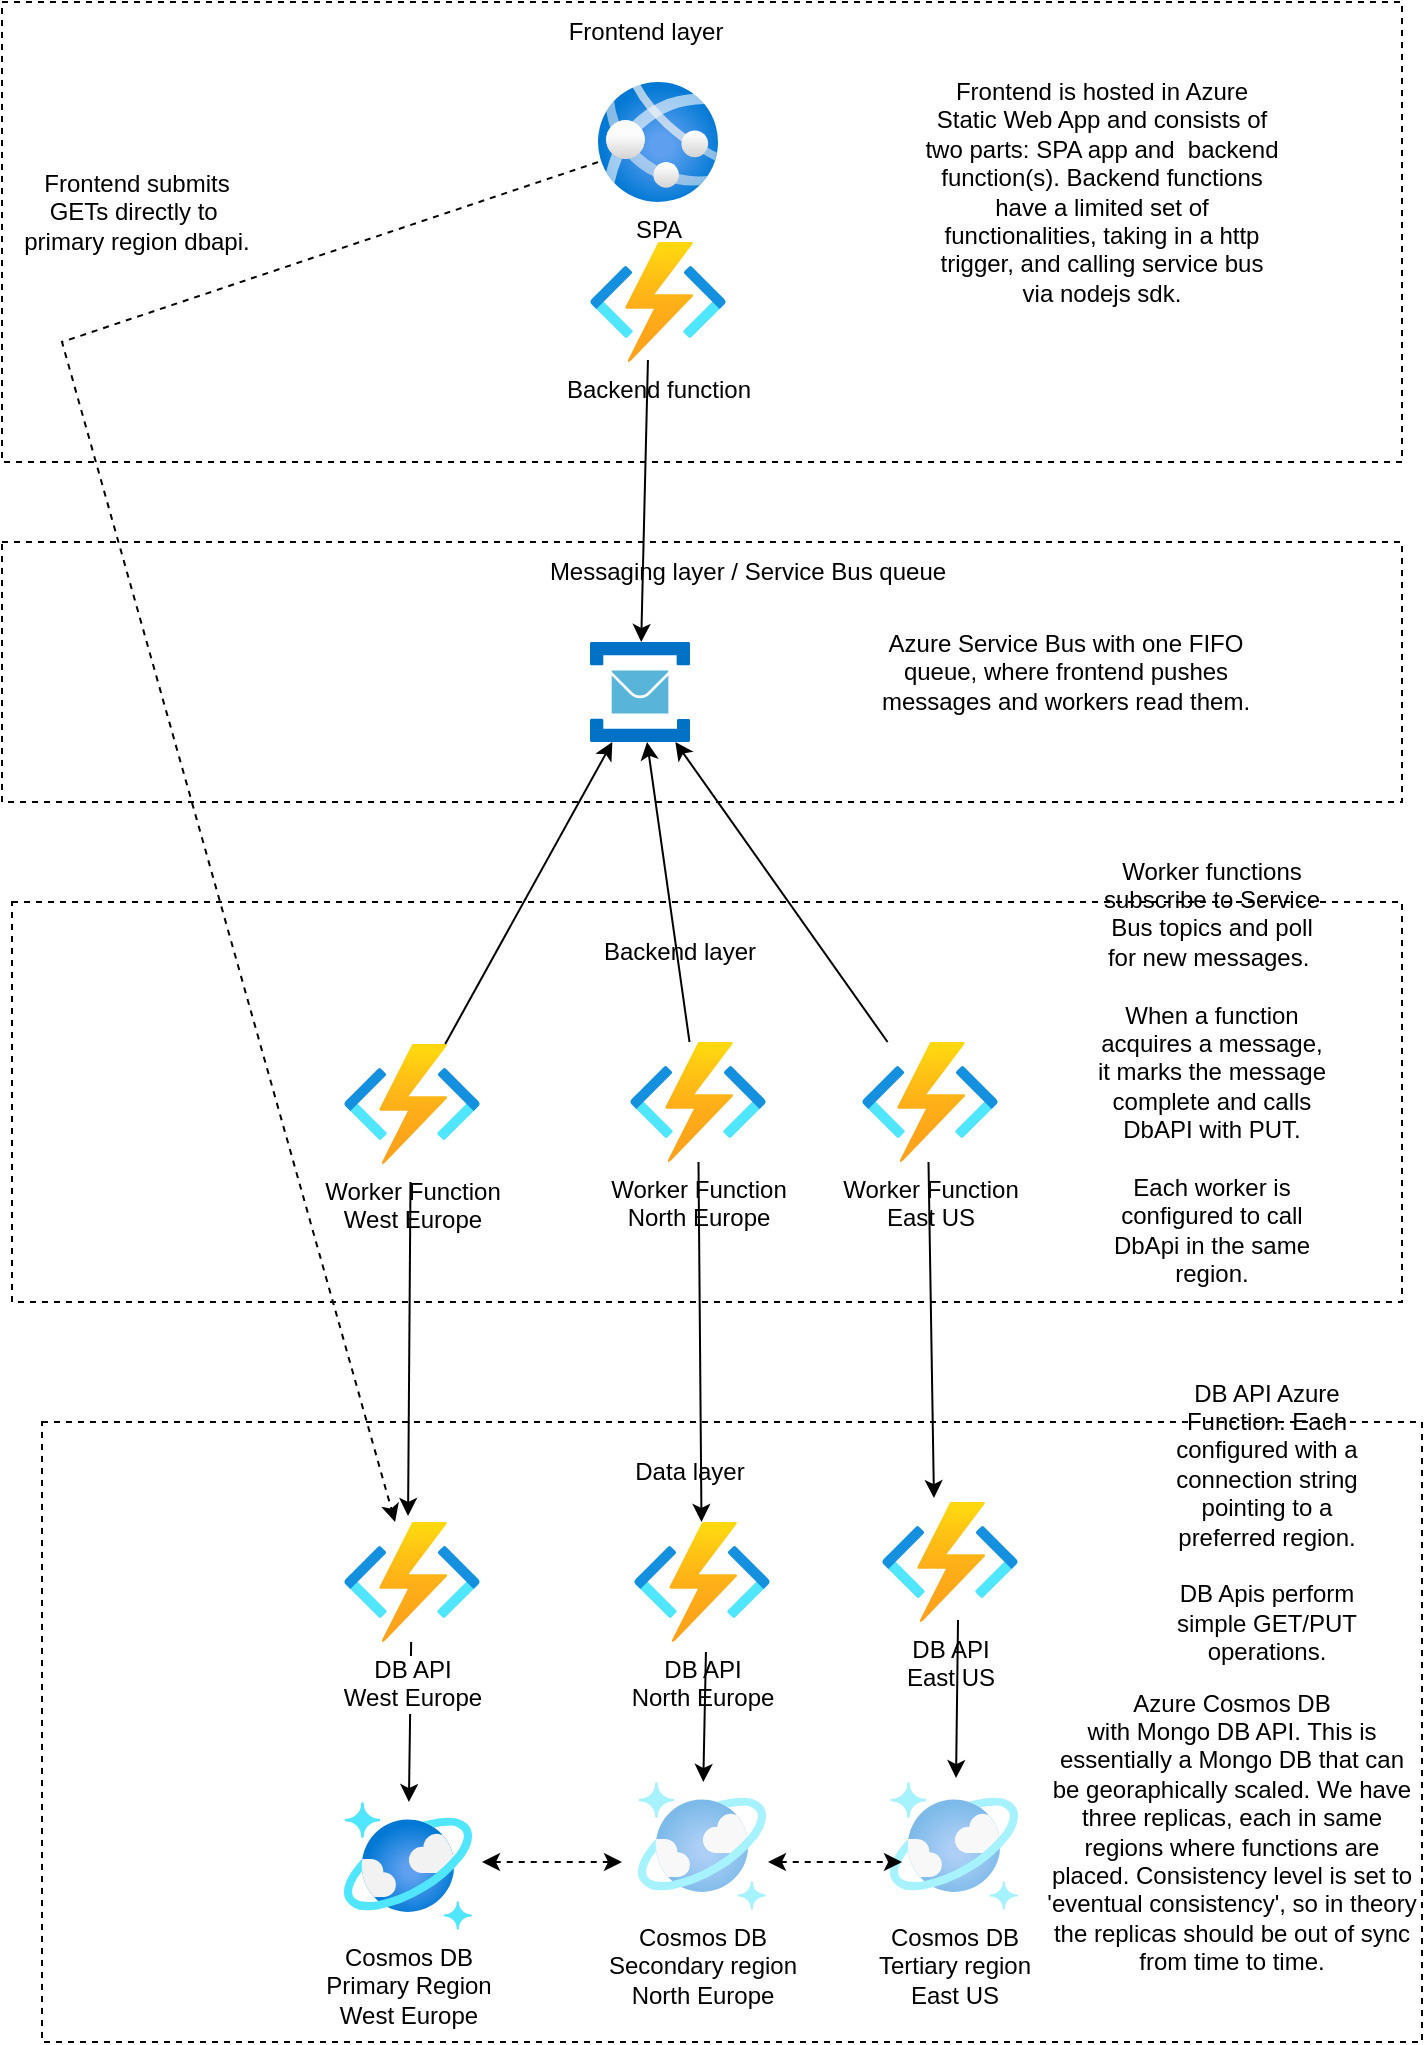 <mxfile version="20.2.8" type="device"><diagram id="LZIDKqCLky3oUdcoUurB" name="Page-1"><mxGraphModel dx="1422" dy="857" grid="1" gridSize="10" guides="1" tooltips="1" connect="1" arrows="1" fold="1" page="1" pageScale="1" pageWidth="827" pageHeight="1169" math="0" shadow="0"><root><mxCell id="0"/><mxCell id="1" parent="0"/><mxCell id="jpyFoV4OAzUBENjNqYvX-9" value="" style="rounded=0;whiteSpace=wrap;html=1;fillColor=none;dashed=1;" parent="1" vertex="1"><mxGeometry x="60" y="30" width="700" height="230" as="geometry"/></mxCell><mxCell id="jpyFoV4OAzUBENjNqYvX-13" value="" style="rounded=0;whiteSpace=wrap;html=1;dashed=1;fillColor=none;" parent="1" vertex="1"><mxGeometry x="60" y="300" width="700" height="130" as="geometry"/></mxCell><mxCell id="jpyFoV4OAzUBENjNqYvX-22" value="" style="rounded=0;whiteSpace=wrap;html=1;dashed=1;fillColor=none;" parent="1" vertex="1"><mxGeometry x="80" y="740" width="690" height="310" as="geometry"/></mxCell><mxCell id="jpyFoV4OAzUBENjNqYvX-21" value="" style="rounded=0;whiteSpace=wrap;html=1;dashed=1;fillColor=none;" parent="1" vertex="1"><mxGeometry x="65" y="480" width="695" height="200" as="geometry"/></mxCell><mxCell id="jpyFoV4OAzUBENjNqYvX-1" value="SPA" style="aspect=fixed;html=1;points=[];align=center;image;fontSize=12;image=img/lib/azure2/compute/App_Services.svg;" parent="1" vertex="1"><mxGeometry x="358" y="70" width="60" height="60" as="geometry"/></mxCell><mxCell id="jpyFoV4OAzUBENjNqYvX-2" value="Backend function" style="aspect=fixed;html=1;points=[];align=center;image;fontSize=12;image=img/lib/azure2/compute/Function_Apps.svg;" parent="1" vertex="1"><mxGeometry x="354" y="150" width="68" height="60" as="geometry"/></mxCell><mxCell id="jpyFoV4OAzUBENjNqYvX-4" value="Worker Function &lt;br&gt;West Europe" style="aspect=fixed;html=1;points=[];align=center;image;fontSize=12;image=img/lib/azure2/compute/Function_Apps.svg;" parent="1" vertex="1"><mxGeometry x="231" y="551" width="68" height="60" as="geometry"/></mxCell><mxCell id="jpyFoV4OAzUBENjNqYvX-5" value="Worker Function&lt;br&gt;North Europe" style="aspect=fixed;html=1;points=[];align=center;image;fontSize=12;image=img/lib/azure2/compute/Function_Apps.svg;" parent="1" vertex="1"><mxGeometry x="374" y="550" width="68" height="60" as="geometry"/></mxCell><mxCell id="jpyFoV4OAzUBENjNqYvX-6" value="Worker Function&lt;br&gt;East US" style="aspect=fixed;html=1;points=[];align=center;image;fontSize=12;image=img/lib/azure2/compute/Function_Apps.svg;" parent="1" vertex="1"><mxGeometry x="490" y="550" width="68" height="60" as="geometry"/></mxCell><mxCell id="jpyFoV4OAzUBENjNqYvX-8" value="Cosmos DB&lt;br&gt;Primary Region&lt;br&gt;West Europe" style="aspect=fixed;html=1;points=[];align=center;image;fontSize=12;image=img/lib/azure2/databases/Azure_Cosmos_DB.svg;" parent="1" vertex="1"><mxGeometry x="231" y="930" width="64" height="64" as="geometry"/></mxCell><mxCell id="jpyFoV4OAzUBENjNqYvX-10" value="Frontend is hosted in Azure&lt;br&gt;Static Web App and consists of two parts: SPA app and&amp;nbsp; backend function(s). Backend functions have a limited set of functionalities, taking in a http trigger, and calling service bus via nodejs sdk." style="text;html=1;strokeColor=none;fillColor=none;align=center;verticalAlign=middle;whiteSpace=wrap;rounded=0;dashed=1;" parent="1" vertex="1"><mxGeometry x="520" y="110" width="180" height="30" as="geometry"/></mxCell><mxCell id="jpyFoV4OAzUBENjNqYvX-23" value="Azure Cosmos DB&lt;br&gt;with Mongo DB API. This is&lt;br&gt;essentially a Mongo DB that can&lt;br&gt;be georaphically scaled. We have three replicas, each in same regions where functions are placed. Consistency level is set to 'eventual consistency', so in theory the replicas should be out of sync from time to time." style="text;html=1;strokeColor=none;fillColor=none;align=center;verticalAlign=middle;whiteSpace=wrap;rounded=0;dashed=1;" parent="1" vertex="1"><mxGeometry x="580" y="880" width="190" height="130" as="geometry"/></mxCell><mxCell id="jpyFoV4OAzUBENjNqYvX-24" value="Worker functions&lt;br&gt;subscribe to Service&lt;br&gt;Bus topics and poll&lt;br&gt;for new messages.&amp;nbsp;&lt;br&gt;&lt;br&gt;When a function acquires a message,&lt;br&gt;it marks the message&lt;br&gt;complete and calls&lt;br&gt;DbAPI with PUT.&lt;br&gt;&lt;br&gt;Each worker is configured to call&lt;br&gt;DbApi in the same region." style="text;html=1;strokeColor=none;fillColor=none;align=center;verticalAlign=middle;whiteSpace=wrap;rounded=0;dashed=1;" parent="1" vertex="1"><mxGeometry x="600" y="520" width="130" height="90" as="geometry"/></mxCell><mxCell id="yVMRv-9UL4Wfq66wwZfP-2" value="DB API Azure Function. Each configured with a connection string pointing to a preferred region.&lt;br&gt;&lt;br&gt;DB Apis perform simple GET/PUT operations." style="text;html=1;strokeColor=none;fillColor=none;align=center;verticalAlign=middle;whiteSpace=wrap;rounded=0;" parent="1" vertex="1"><mxGeometry x="635" y="770" width="115" height="40" as="geometry"/></mxCell><mxCell id="yVMRv-9UL4Wfq66wwZfP-4" value="Messaging layer / Service Bus queue" style="text;html=1;strokeColor=none;fillColor=none;align=center;verticalAlign=middle;whiteSpace=wrap;rounded=0;" parent="1" vertex="1"><mxGeometry x="326" y="300" width="214" height="30" as="geometry"/></mxCell><mxCell id="yVMRv-9UL4Wfq66wwZfP-9" value="" style="endArrow=classic;html=1;rounded=0;" parent="1" source="jpyFoV4OAzUBENjNqYvX-5" target="yVMRv-9UL4Wfq66wwZfP-1" edge="1"><mxGeometry width="50" height="50" relative="1" as="geometry"><mxPoint x="700" y="630" as="sourcePoint"/><mxPoint x="750" y="580" as="targetPoint"/></mxGeometry></mxCell><mxCell id="yVMRv-9UL4Wfq66wwZfP-10" value="Frontend layer" style="text;html=1;strokeColor=none;fillColor=none;align=center;verticalAlign=middle;whiteSpace=wrap;rounded=0;" parent="1" vertex="1"><mxGeometry x="322" y="30" width="120" height="30" as="geometry"/></mxCell><mxCell id="yVMRv-9UL4Wfq66wwZfP-11" value="Backend layer" style="text;html=1;strokeColor=none;fillColor=none;align=center;verticalAlign=middle;whiteSpace=wrap;rounded=0;" parent="1" vertex="1"><mxGeometry x="344" y="490" width="110" height="30" as="geometry"/></mxCell><mxCell id="yVMRv-9UL4Wfq66wwZfP-1" value="DB API&lt;br&gt;North Europe" style="aspect=fixed;html=1;points=[];align=center;image;fontSize=12;image=img/lib/azure2/compute/Function_Apps.svg;" parent="1" vertex="1"><mxGeometry x="376" y="790" width="68" height="60" as="geometry"/></mxCell><mxCell id="yVMRv-9UL4Wfq66wwZfP-13" value="" style="endArrow=classic;html=1;rounded=0;" parent="1" source="hSYo4bZZgTp0ethI0H8k-3" target="jpyFoV4OAzUBENjNqYvX-8" edge="1"><mxGeometry width="50" height="50" relative="1" as="geometry"><mxPoint x="700" y="610" as="sourcePoint"/><mxPoint x="750" y="560" as="targetPoint"/></mxGeometry></mxCell><mxCell id="yVMRv-9UL4Wfq66wwZfP-14" value="Data layer" style="text;html=1;strokeColor=none;fillColor=none;align=center;verticalAlign=middle;whiteSpace=wrap;rounded=0;" parent="1" vertex="1"><mxGeometry x="374" y="750" width="60" height="30" as="geometry"/></mxCell><mxCell id="hSYo4bZZgTp0ethI0H8k-1" value="" style="sketch=0;aspect=fixed;html=1;points=[];align=center;image;fontSize=12;image=img/lib/mscae/Service_Bus.svg;" vertex="1" parent="1"><mxGeometry x="354" y="350" width="50" height="50" as="geometry"/></mxCell><mxCell id="hSYo4bZZgTp0ethI0H8k-2" value="Azure Service Bus with one FIFO queue, where frontend pushes messages and workers read them." style="text;html=1;strokeColor=none;fillColor=none;align=center;verticalAlign=middle;whiteSpace=wrap;rounded=0;" vertex="1" parent="1"><mxGeometry x="494" y="340" width="196" height="50" as="geometry"/></mxCell><mxCell id="hSYo4bZZgTp0ethI0H8k-3" value="DB API&lt;br&gt;West Europe" style="aspect=fixed;html=1;points=[];align=center;image;fontSize=12;image=img/lib/azure2/compute/Function_Apps.svg;" vertex="1" parent="1"><mxGeometry x="231" y="790" width="68" height="60" as="geometry"/></mxCell><mxCell id="hSYo4bZZgTp0ethI0H8k-4" value="DB API&lt;br&gt;East US" style="aspect=fixed;html=1;points=[];align=center;image;fontSize=12;image=img/lib/azure2/compute/Function_Apps.svg;" vertex="1" parent="1"><mxGeometry x="500" y="780" width="68" height="60" as="geometry"/></mxCell><mxCell id="hSYo4bZZgTp0ethI0H8k-5" value="" style="endArrow=classic;html=1;rounded=0;entryX=0.471;entryY=-0.05;entryDx=0;entryDy=0;entryPerimeter=0;" edge="1" parent="1" target="hSYo4bZZgTp0ethI0H8k-3"><mxGeometry width="50" height="50" relative="1" as="geometry"><mxPoint x="264.25" y="620" as="sourcePoint"/><mxPoint x="266" y="780" as="targetPoint"/></mxGeometry></mxCell><mxCell id="hSYo4bZZgTp0ethI0H8k-6" value="" style="endArrow=classic;html=1;rounded=0;entryX=0.382;entryY=-0.033;entryDx=0;entryDy=0;entryPerimeter=0;" edge="1" parent="1" target="hSYo4bZZgTp0ethI0H8k-4"><mxGeometry width="50" height="50" relative="1" as="geometry"><mxPoint x="523.25" y="610" as="sourcePoint"/><mxPoint x="524.75" y="790" as="targetPoint"/></mxGeometry></mxCell><mxCell id="hSYo4bZZgTp0ethI0H8k-7" value="Cosmos DB&lt;br&gt;Secondary region&lt;br&gt;North Europe" style="aspect=fixed;html=1;points=[];align=center;image;fontSize=12;image=img/lib/azure2/databases/Azure_Cosmos_DB.svg;opacity=50;" vertex="1" parent="1"><mxGeometry x="378" y="920" width="64" height="64" as="geometry"/></mxCell><mxCell id="hSYo4bZZgTp0ethI0H8k-9" value="Cosmos DB&lt;br&gt;Tertiary region&lt;br&gt;East US" style="aspect=fixed;html=1;points=[];align=center;image;fontSize=12;image=img/lib/azure2/databases/Azure_Cosmos_DB.svg;opacity=50;" vertex="1" parent="1"><mxGeometry x="504" y="920" width="64" height="64" as="geometry"/></mxCell><mxCell id="hSYo4bZZgTp0ethI0H8k-10" value="" style="endArrow=classic;startArrow=classic;html=1;rounded=0;dashed=1;" edge="1" parent="1"><mxGeometry width="50" height="50" relative="1" as="geometry"><mxPoint x="300" y="960" as="sourcePoint"/><mxPoint x="370" y="960" as="targetPoint"/></mxGeometry></mxCell><mxCell id="hSYo4bZZgTp0ethI0H8k-12" value="" style="endArrow=classic;startArrow=classic;html=1;rounded=0;dashed=1;" edge="1" parent="1"><mxGeometry width="50" height="50" relative="1" as="geometry"><mxPoint x="443" y="960" as="sourcePoint"/><mxPoint x="510" y="960" as="targetPoint"/></mxGeometry></mxCell><mxCell id="hSYo4bZZgTp0ethI0H8k-14" value="" style="endArrow=classic;html=1;rounded=0;dashed=1;" edge="1" parent="1" source="jpyFoV4OAzUBENjNqYvX-1" target="hSYo4bZZgTp0ethI0H8k-3"><mxGeometry width="50" height="50" relative="1" as="geometry"><mxPoint x="390" y="610" as="sourcePoint"/><mxPoint x="440" y="560" as="targetPoint"/><Array as="points"><mxPoint x="90" y="200"/></Array></mxGeometry></mxCell><mxCell id="hSYo4bZZgTp0ethI0H8k-15" value="Frontend submits GETs&amp;nbsp;directly to&amp;nbsp;&lt;br&gt;primary region dbapi." style="text;html=1;strokeColor=none;fillColor=none;align=center;verticalAlign=middle;whiteSpace=wrap;rounded=0;opacity=50;" vertex="1" parent="1"><mxGeometry x="65" y="120" width="125" height="30" as="geometry"/></mxCell><mxCell id="hSYo4bZZgTp0ethI0H8k-16" value="" style="endArrow=classic;html=1;rounded=0;exitX=0.426;exitY=0.983;exitDx=0;exitDy=0;exitPerimeter=0;" edge="1" parent="1" source="jpyFoV4OAzUBENjNqYvX-2" target="hSYo4bZZgTp0ethI0H8k-1"><mxGeometry width="50" height="50" relative="1" as="geometry"><mxPoint x="390" y="300" as="sourcePoint"/><mxPoint x="383" y="340" as="targetPoint"/></mxGeometry></mxCell><mxCell id="hSYo4bZZgTp0ethI0H8k-18" value="" style="endArrow=classic;html=1;rounded=0;" edge="1" parent="1" source="jpyFoV4OAzUBENjNqYvX-4" target="hSYo4bZZgTp0ethI0H8k-1"><mxGeometry width="50" height="50" relative="1" as="geometry"><mxPoint x="390" y="600" as="sourcePoint"/><mxPoint x="440" y="550" as="targetPoint"/></mxGeometry></mxCell><mxCell id="hSYo4bZZgTp0ethI0H8k-19" value="" style="endArrow=classic;html=1;rounded=0;" edge="1" parent="1" source="jpyFoV4OAzUBENjNqYvX-5" target="hSYo4bZZgTp0ethI0H8k-1"><mxGeometry width="50" height="50" relative="1" as="geometry"><mxPoint x="390" y="600" as="sourcePoint"/><mxPoint x="440" y="550" as="targetPoint"/></mxGeometry></mxCell><mxCell id="hSYo4bZZgTp0ethI0H8k-20" value="" style="endArrow=classic;html=1;rounded=0;" edge="1" parent="1" source="jpyFoV4OAzUBENjNqYvX-6" target="hSYo4bZZgTp0ethI0H8k-1"><mxGeometry width="50" height="50" relative="1" as="geometry"><mxPoint x="390" y="600" as="sourcePoint"/><mxPoint x="440" y="550" as="targetPoint"/></mxGeometry></mxCell><mxCell id="hSYo4bZZgTp0ethI0H8k-21" value="" style="endArrow=classic;html=1;rounded=0;exitX=0.529;exitY=1.083;exitDx=0;exitDy=0;exitPerimeter=0;" edge="1" parent="1" source="yVMRv-9UL4Wfq66wwZfP-1" target="hSYo4bZZgTp0ethI0H8k-7"><mxGeometry width="50" height="50" relative="1" as="geometry"><mxPoint x="390" y="700" as="sourcePoint"/><mxPoint x="440" y="650" as="targetPoint"/></mxGeometry></mxCell><mxCell id="hSYo4bZZgTp0ethI0H8k-22" value="" style="endArrow=classic;html=1;rounded=0;exitX=0.559;exitY=0.983;exitDx=0;exitDy=0;exitPerimeter=0;entryX=0.516;entryY=-0.031;entryDx=0;entryDy=0;entryPerimeter=0;" edge="1" parent="1" source="hSYo4bZZgTp0ethI0H8k-4" target="hSYo4bZZgTp0ethI0H8k-9"><mxGeometry width="50" height="50" relative="1" as="geometry"><mxPoint x="390" y="700" as="sourcePoint"/><mxPoint x="440" y="650" as="targetPoint"/></mxGeometry></mxCell></root></mxGraphModel></diagram></mxfile>
